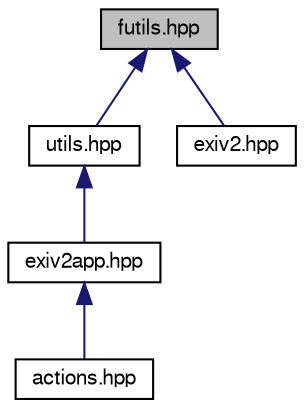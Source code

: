 digraph "futils.hpp"
{
  edge [fontname="FreeSans",fontsize="10",labelfontname="FreeSans",labelfontsize="10"];
  node [fontname="FreeSans",fontsize="10",shape=record];
  Node1 [label="futils.hpp",height=0.2,width=0.4,color="black", fillcolor="grey75", style="filled" fontcolor="black"];
  Node1 -> Node2 [dir="back",color="midnightblue",fontsize="10",style="solid",fontname="FreeSans"];
  Node2 [label="utils.hpp",height=0.2,width=0.4,color="black", fillcolor="white", style="filled",URL="$utils_8hpp.html",tooltip="A collection of utility functions. "];
  Node2 -> Node3 [dir="back",color="midnightblue",fontsize="10",style="solid",fontname="FreeSans"];
  Node3 [label="exiv2app.hpp",height=0.2,width=0.4,color="black", fillcolor="white", style="filled",URL="$exiv2app_8hpp.html",tooltip="Defines class Params, used for the command line handling of exiv2. "];
  Node3 -> Node4 [dir="back",color="midnightblue",fontsize="10",style="solid",fontname="FreeSans"];
  Node4 [label="actions.hpp",height=0.2,width=0.4,color="black", fillcolor="white", style="filled",URL="$actions_8hpp.html",tooltip="Implements base class Task, TaskFactory and the various supported actions (derived from Task)..."];
  Node1 -> Node5 [dir="back",color="midnightblue",fontsize="10",style="solid",fontname="FreeSans"];
  Node5 [label="exiv2.hpp",height=0.2,width=0.4,color="black", fillcolor="white", style="filled",URL="$exiv2_8hpp.html",tooltip="Include all Exiv2 header files. "];
}
